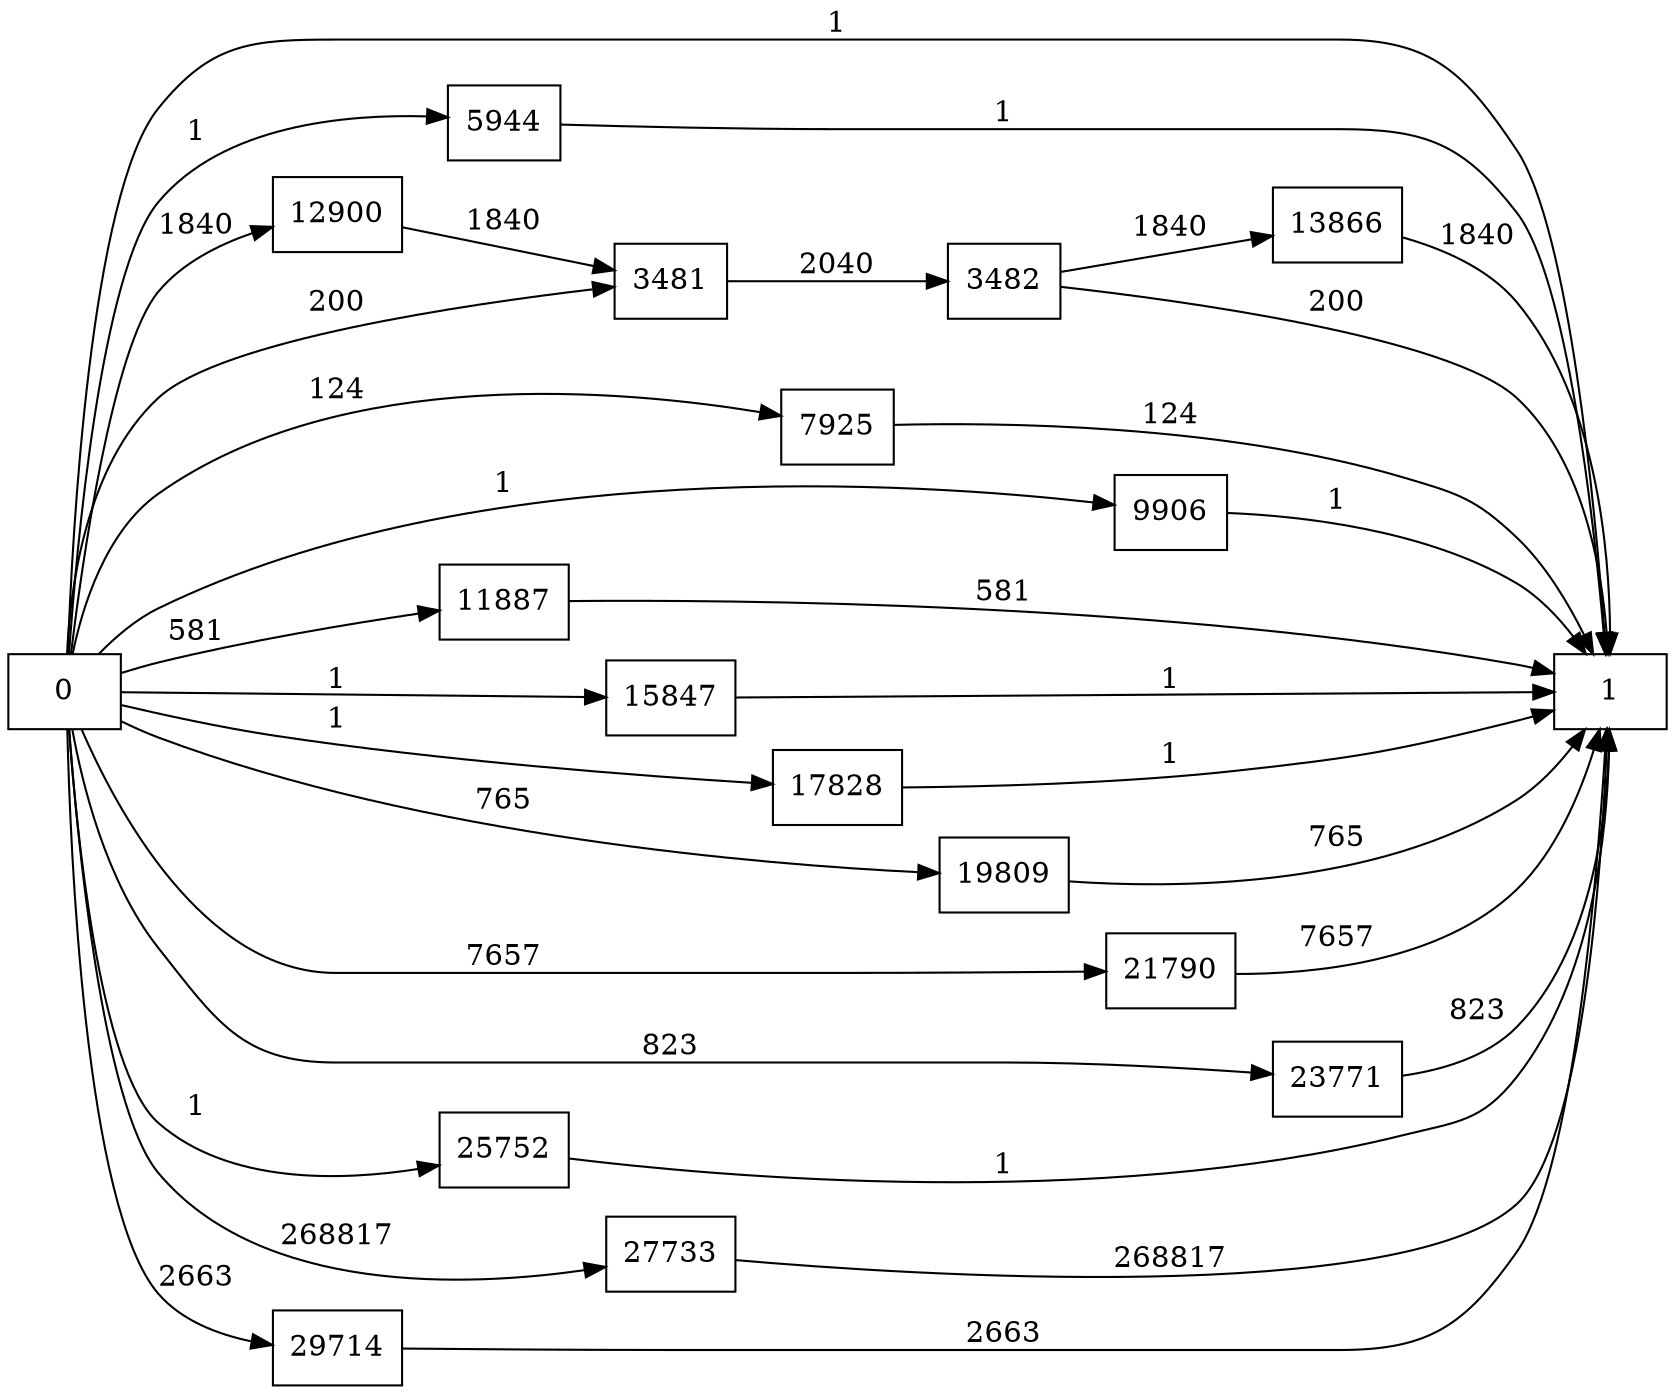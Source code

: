 digraph {
	graph [rankdir=LR]
	node [shape=rectangle]
	3481 -> 3482 [label=2040]
	3482 -> 1 [label=200]
	3482 -> 13866 [label=1840]
	5944 -> 1 [label=1]
	7925 -> 1 [label=124]
	9906 -> 1 [label=1]
	11887 -> 1 [label=581]
	12900 -> 3481 [label=1840]
	13866 -> 1 [label=1840]
	15847 -> 1 [label=1]
	17828 -> 1 [label=1]
	19809 -> 1 [label=765]
	21790 -> 1 [label=7657]
	23771 -> 1 [label=823]
	25752 -> 1 [label=1]
	27733 -> 1 [label=268817]
	29714 -> 1 [label=2663]
	0 -> 1 [label=1]
	0 -> 3481 [label=200]
	0 -> 5944 [label=1]
	0 -> 7925 [label=124]
	0 -> 9906 [label=1]
	0 -> 11887 [label=581]
	0 -> 12900 [label=1840]
	0 -> 15847 [label=1]
	0 -> 17828 [label=1]
	0 -> 19809 [label=765]
	0 -> 21790 [label=7657]
	0 -> 23771 [label=823]
	0 -> 25752 [label=1]
	0 -> 27733 [label=268817]
	0 -> 29714 [label=2663]
}
